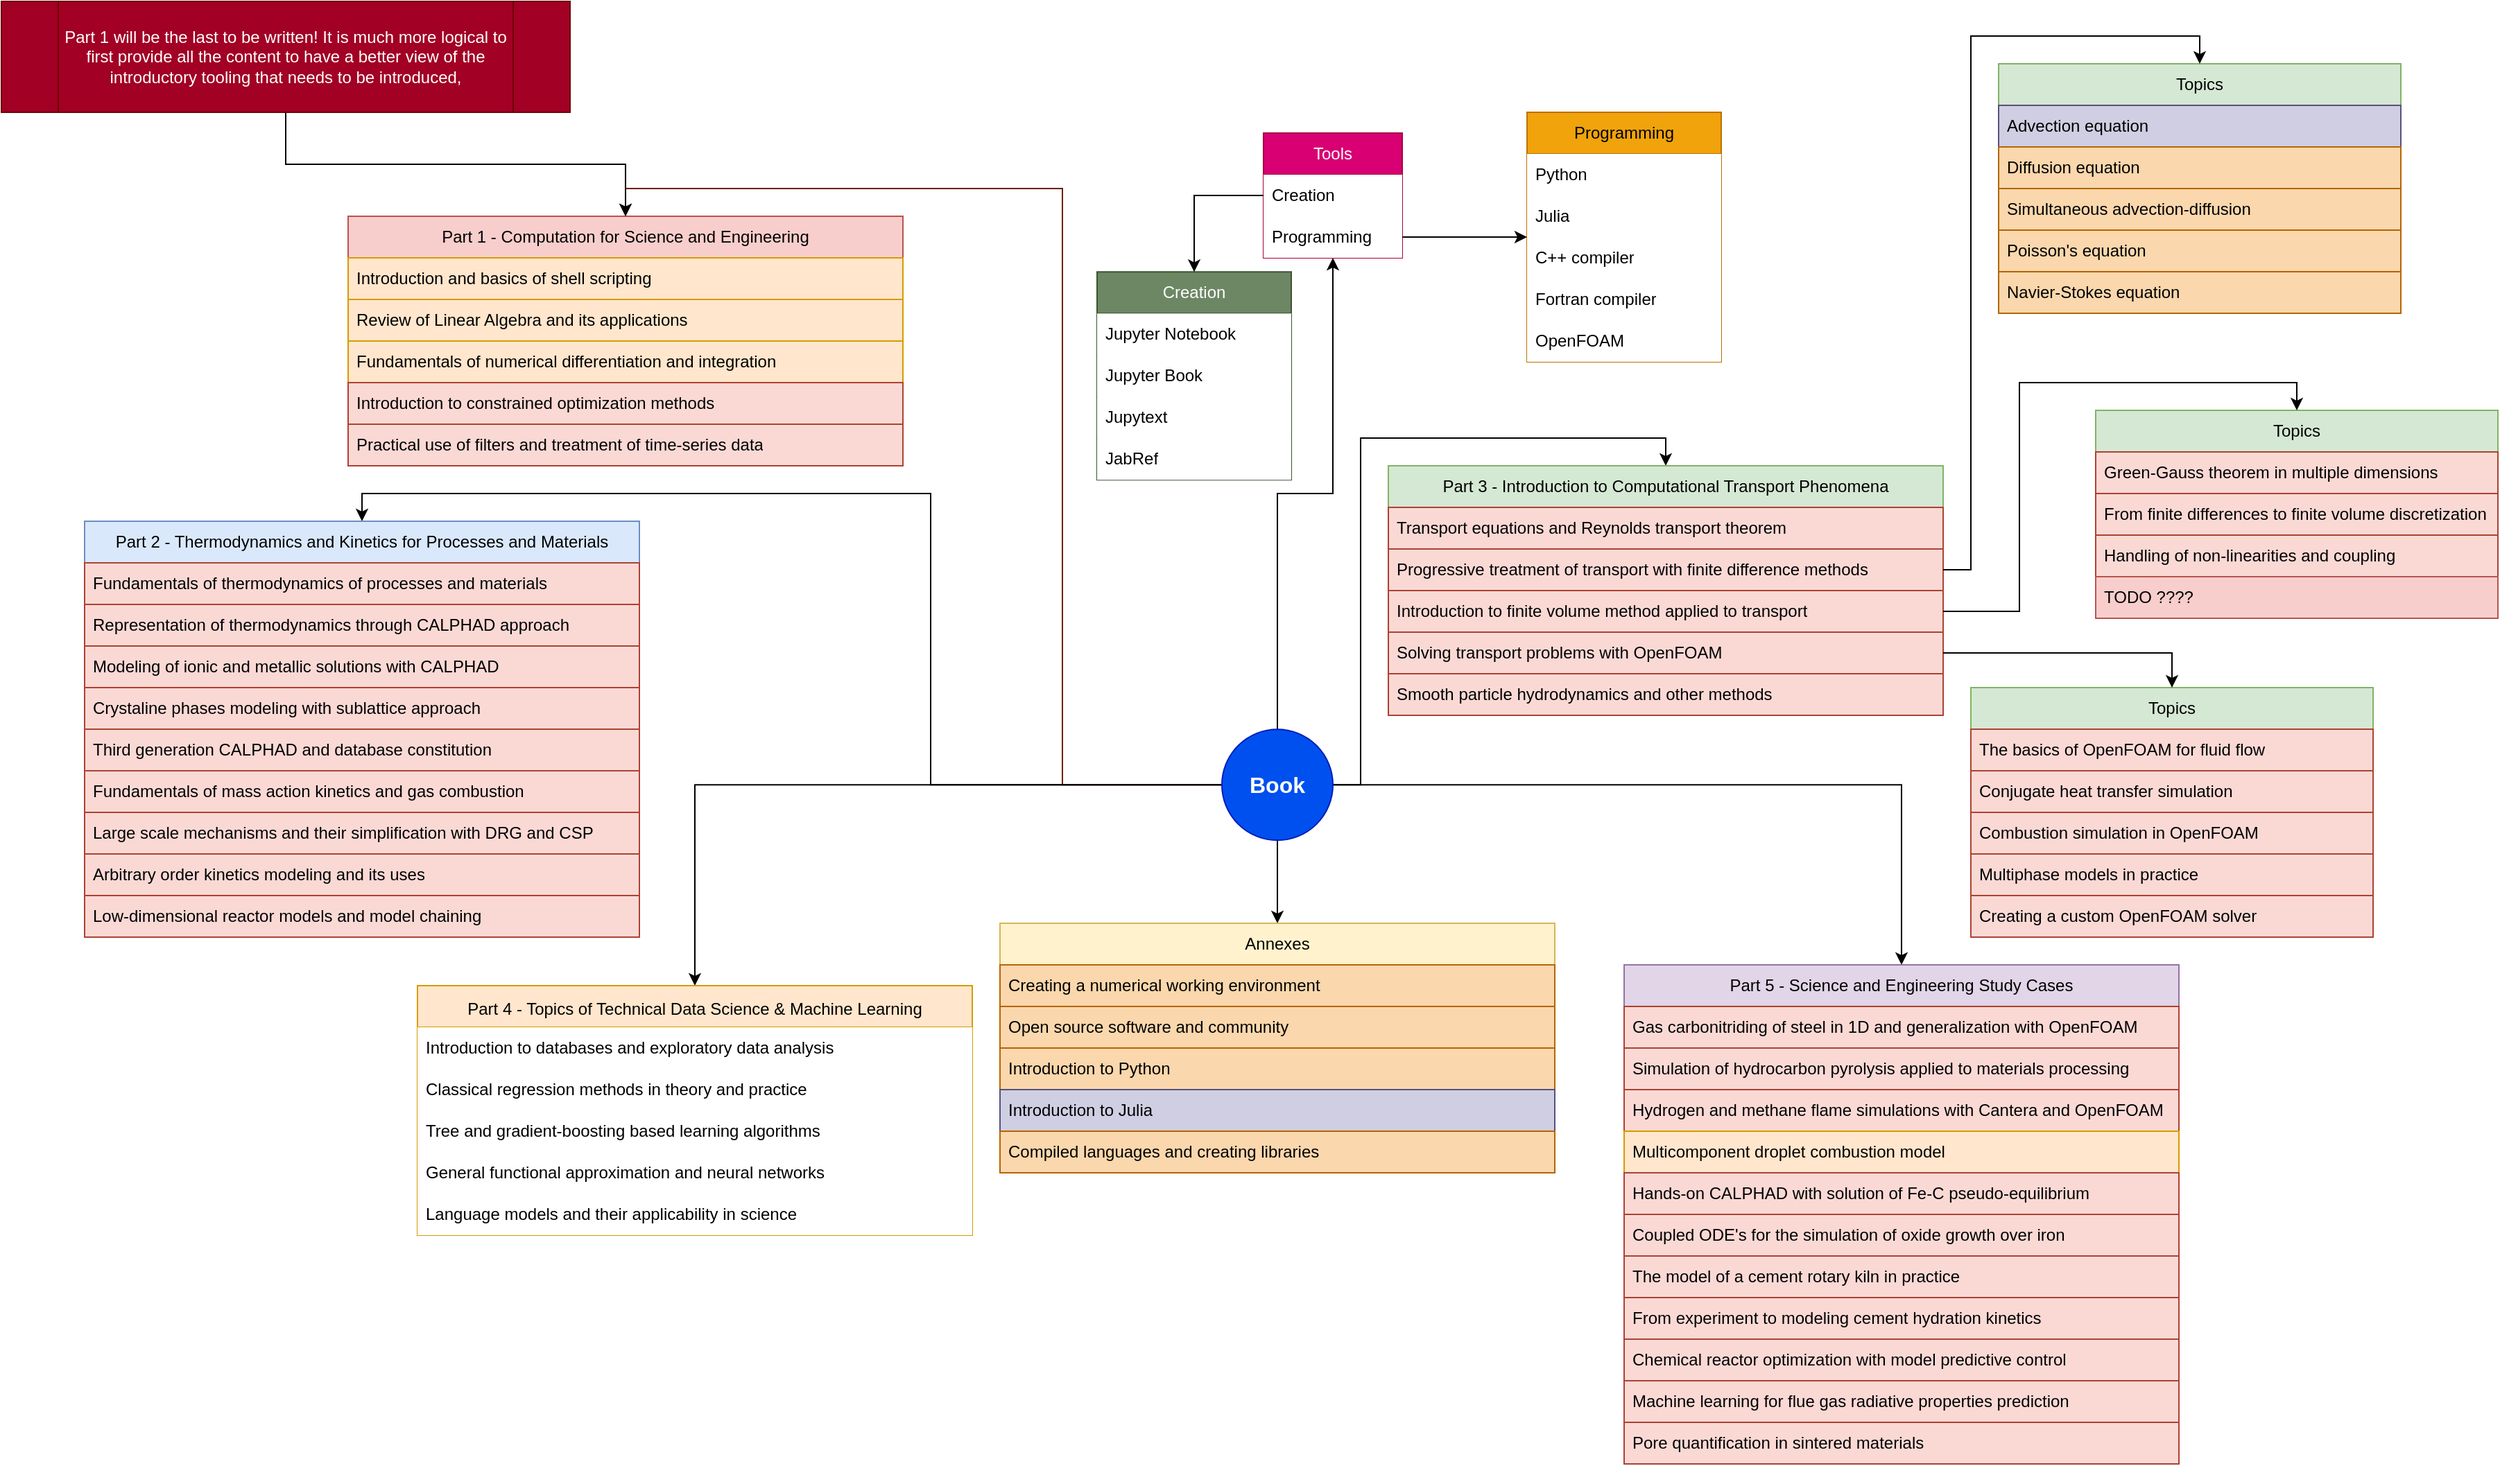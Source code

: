 <mxfile version="21.5.0" type="onedrive">
  <diagram name="Page-1" id="HCjJullHyQwXDXGderbK">
    <mxGraphModel grid="0" page="1" gridSize="10" guides="1" tooltips="1" connect="1" arrows="1" fold="1" pageScale="1" pageWidth="1654" pageHeight="1169" background="#ffffff" math="0" shadow="0">
      <root>
        <mxCell id="0" />
        <mxCell id="1" parent="0" />
        <mxCell id="l3kT8346K-ePLgC5lq8R-29" style="edgeStyle=orthogonalEdgeStyle;rounded=0;orthogonalLoop=1;jettySize=auto;html=1;entryX=0.5;entryY=0;entryDx=0;entryDy=0;" edge="1" parent="1" source="l3kT8346K-ePLgC5lq8R-1" target="l3kT8346K-ePLgC5lq8R-25">
          <mxGeometry relative="1" as="geometry" />
        </mxCell>
        <mxCell id="l3kT8346K-ePLgC5lq8R-40" style="edgeStyle=orthogonalEdgeStyle;rounded=0;orthogonalLoop=1;jettySize=auto;html=1;entryX=0.5;entryY=0;entryDx=0;entryDy=0;fillColor=#a0522d;strokeColor=#6D1F00;" edge="1" parent="1" source="l3kT8346K-ePLgC5lq8R-1" target="l3kT8346K-ePLgC5lq8R-17">
          <mxGeometry relative="1" as="geometry" />
        </mxCell>
        <mxCell id="l3kT8346K-ePLgC5lq8R-41" style="edgeStyle=orthogonalEdgeStyle;rounded=0;orthogonalLoop=1;jettySize=auto;html=1;entryX=0.5;entryY=0;entryDx=0;entryDy=0;" edge="1" parent="1" source="l3kT8346K-ePLgC5lq8R-1" target="l3kT8346K-ePLgC5lq8R-36">
          <mxGeometry relative="1" as="geometry" />
        </mxCell>
        <mxCell id="l3kT8346K-ePLgC5lq8R-79" style="edgeStyle=orthogonalEdgeStyle;rounded=0;orthogonalLoop=1;jettySize=auto;html=1;fontSize=12;" edge="1" parent="1" source="l3kT8346K-ePLgC5lq8R-1" target="l3kT8346K-ePLgC5lq8R-73">
          <mxGeometry relative="1" as="geometry" />
        </mxCell>
        <mxCell id="l3kT8346K-ePLgC5lq8R-92" style="edgeStyle=orthogonalEdgeStyle;rounded=0;orthogonalLoop=1;jettySize=auto;html=1;fontSize=12;" edge="1" parent="1" source="l3kT8346K-ePLgC5lq8R-1" target="l3kT8346K-ePLgC5lq8R-86">
          <mxGeometry relative="1" as="geometry" />
        </mxCell>
        <mxCell id="l3kT8346K-ePLgC5lq8R-97" style="edgeStyle=orthogonalEdgeStyle;rounded=0;orthogonalLoop=1;jettySize=auto;html=1;fontSize=12;" edge="1" parent="1" source="l3kT8346K-ePLgC5lq8R-1" target="l3kT8346K-ePLgC5lq8R-93">
          <mxGeometry relative="1" as="geometry" />
        </mxCell>
        <mxCell id="l3kT8346K-ePLgC5lq8R-111" style="edgeStyle=orthogonalEdgeStyle;rounded=0;orthogonalLoop=1;jettySize=auto;html=1;entryX=0.5;entryY=0;entryDx=0;entryDy=0;fontSize=12;" edge="1" parent="1" source="l3kT8346K-ePLgC5lq8R-1" target="l3kT8346K-ePLgC5lq8R-66">
          <mxGeometry relative="1" as="geometry" />
        </mxCell>
        <mxCell id="l3kT8346K-ePLgC5lq8R-1" value="Book" style="ellipse;whiteSpace=wrap;html=1;aspect=fixed;labelBackgroundColor=none;fillColor=#0050ef;fontColor=#ffffff;strokeColor=#001DBC;fontStyle=1;fontSize=16;rounded=0;" vertex="1" parent="1">
          <mxGeometry x="1060" y="690.14" width="80" height="80" as="geometry" />
        </mxCell>
        <mxCell id="l3kT8346K-ePLgC5lq8R-17" value="Part 1 - Computation for Science and Engineering" style="swimlane;fontStyle=0;childLayout=stackLayout;horizontal=1;startSize=30;horizontalStack=0;resizeParent=1;resizeParentMax=0;resizeLast=0;collapsible=1;marginBottom=0;whiteSpace=wrap;html=1;labelBackgroundColor=none;fillColor=#f8cecc;strokeColor=#b85450;rounded=0;" vertex="1" parent="1">
          <mxGeometry x="430" y="320" width="400" height="180" as="geometry" />
        </mxCell>
        <mxCell id="l3kT8346K-ePLgC5lq8R-18" value="&lt;font color=&quot;#000000&quot;&gt;Introduction and basics of shell scripting&lt;/font&gt;" style="text;strokeColor=#d79b00;fillColor=#ffe6cc;align=left;verticalAlign=middle;spacingLeft=4;spacingRight=4;overflow=hidden;points=[[0,0.5],[1,0.5]];portConstraint=eastwest;rotatable=0;whiteSpace=wrap;html=1;labelBackgroundColor=none;rounded=0;" vertex="1" parent="l3kT8346K-ePLgC5lq8R-17">
          <mxGeometry y="30" width="400" height="30" as="geometry" />
        </mxCell>
        <mxCell id="l3kT8346K-ePLgC5lq8R-24" value="Review of Linear Algebra and its applications" style="text;strokeColor=#d79b00;fillColor=#ffe6cc;align=left;verticalAlign=middle;spacingLeft=4;spacingRight=4;overflow=hidden;points=[[0,0.5],[1,0.5]];portConstraint=eastwest;rotatable=0;whiteSpace=wrap;html=1;labelBackgroundColor=none;rounded=0;" vertex="1" parent="l3kT8346K-ePLgC5lq8R-17">
          <mxGeometry y="60" width="400" height="30" as="geometry" />
        </mxCell>
        <mxCell id="l3kT8346K-ePLgC5lq8R-19" value="Fundamentals of numerical differentiation and integration" style="text;strokeColor=#d79b00;fillColor=#ffe6cc;align=left;verticalAlign=middle;spacingLeft=4;spacingRight=4;overflow=hidden;points=[[0,0.5],[1,0.5]];portConstraint=eastwest;rotatable=0;whiteSpace=wrap;html=1;labelBackgroundColor=none;rounded=0;" vertex="1" parent="l3kT8346K-ePLgC5lq8R-17">
          <mxGeometry y="90" width="400" height="30" as="geometry" />
        </mxCell>
        <mxCell id="l3kT8346K-ePLgC5lq8R-20" value="Introduction to constrained optimization methods" style="text;strokeColor=#ae4132;fillColor=#fad9d5;align=left;verticalAlign=middle;spacingLeft=4;spacingRight=4;overflow=hidden;points=[[0,0.5],[1,0.5]];portConstraint=eastwest;rotatable=0;whiteSpace=wrap;html=1;labelBackgroundColor=none;rounded=0;" vertex="1" parent="l3kT8346K-ePLgC5lq8R-17">
          <mxGeometry y="120" width="400" height="30" as="geometry" />
        </mxCell>
        <mxCell id="l3kT8346K-ePLgC5lq8R-22" value="Practical use of filters and treatment of time-series data" style="text;strokeColor=#ae4132;fillColor=#fad9d5;align=left;verticalAlign=middle;spacingLeft=4;spacingRight=4;overflow=hidden;points=[[0,0.5],[1,0.5]];portConstraint=eastwest;rotatable=0;whiteSpace=wrap;html=1;labelBackgroundColor=none;rounded=0;" vertex="1" parent="l3kT8346K-ePLgC5lq8R-17">
          <mxGeometry y="150" width="400" height="30" as="geometry" />
        </mxCell>
        <mxCell id="l3kT8346K-ePLgC5lq8R-25" value="Part 2 - Thermodynamics and Kinetics for Processes and Materials" style="swimlane;fontStyle=0;childLayout=stackLayout;horizontal=1;startSize=30;horizontalStack=0;resizeParent=1;resizeParentMax=0;resizeLast=0;collapsible=1;marginBottom=0;whiteSpace=wrap;html=1;fillColor=#dae8fc;strokeColor=#6c8ebf;rounded=0;" vertex="1" parent="1">
          <mxGeometry x="240" y="540" width="400" height="300" as="geometry" />
        </mxCell>
        <mxCell id="l3kT8346K-ePLgC5lq8R-26" value="Fundamentals of thermodynamics of processes and materials" style="text;strokeColor=#ae4132;fillColor=#fad9d5;align=left;verticalAlign=middle;spacingLeft=4;spacingRight=4;overflow=hidden;points=[[0,0.5],[1,0.5]];portConstraint=eastwest;rotatable=0;whiteSpace=wrap;html=1;rounded=0;" vertex="1" parent="l3kT8346K-ePLgC5lq8R-25">
          <mxGeometry y="30" width="400" height="30" as="geometry" />
        </mxCell>
        <mxCell id="l3kT8346K-ePLgC5lq8R-27" value="Representation of thermodynamics through CALPHAD approach" style="text;strokeColor=#ae4132;fillColor=#fad9d5;align=left;verticalAlign=middle;spacingLeft=4;spacingRight=4;overflow=hidden;points=[[0,0.5],[1,0.5]];portConstraint=eastwest;rotatable=0;whiteSpace=wrap;html=1;rounded=0;" vertex="1" parent="l3kT8346K-ePLgC5lq8R-25">
          <mxGeometry y="60" width="400" height="30" as="geometry" />
        </mxCell>
        <mxCell id="l3kT8346K-ePLgC5lq8R-28" value="Modeling of ionic and metallic solutions with CALPHAD" style="text;strokeColor=#ae4132;fillColor=#fad9d5;align=left;verticalAlign=middle;spacingLeft=4;spacingRight=4;overflow=hidden;points=[[0,0.5],[1,0.5]];portConstraint=eastwest;rotatable=0;whiteSpace=wrap;html=1;rounded=0;" vertex="1" parent="l3kT8346K-ePLgC5lq8R-25">
          <mxGeometry y="90" width="400" height="30" as="geometry" />
        </mxCell>
        <mxCell id="l3kT8346K-ePLgC5lq8R-30" value="Crystaline phases modeling with sublattice approach" style="text;strokeColor=#ae4132;fillColor=#fad9d5;align=left;verticalAlign=middle;spacingLeft=4;spacingRight=4;overflow=hidden;points=[[0,0.5],[1,0.5]];portConstraint=eastwest;rotatable=0;whiteSpace=wrap;html=1;rounded=0;" vertex="1" parent="l3kT8346K-ePLgC5lq8R-25">
          <mxGeometry y="120" width="400" height="30" as="geometry" />
        </mxCell>
        <mxCell id="l3kT8346K-ePLgC5lq8R-31" value="Third generation CALPHAD and database constitution" style="text;strokeColor=#ae4132;fillColor=#fad9d5;align=left;verticalAlign=middle;spacingLeft=4;spacingRight=4;overflow=hidden;points=[[0,0.5],[1,0.5]];portConstraint=eastwest;rotatable=0;whiteSpace=wrap;html=1;rounded=0;" vertex="1" parent="l3kT8346K-ePLgC5lq8R-25">
          <mxGeometry y="150" width="400" height="30" as="geometry" />
        </mxCell>
        <mxCell id="l3kT8346K-ePLgC5lq8R-33" value="Fundamentals of mass action kinetics and gas combustion" style="text;strokeColor=#ae4132;fillColor=#fad9d5;align=left;verticalAlign=middle;spacingLeft=4;spacingRight=4;overflow=hidden;points=[[0,0.5],[1,0.5]];portConstraint=eastwest;rotatable=0;whiteSpace=wrap;html=1;rounded=0;" vertex="1" parent="l3kT8346K-ePLgC5lq8R-25">
          <mxGeometry y="180" width="400" height="30" as="geometry" />
        </mxCell>
        <mxCell id="l3kT8346K-ePLgC5lq8R-32" value="Large scale mechanisms and their simplification with DRG and CSP" style="text;strokeColor=#ae4132;fillColor=#fad9d5;align=left;verticalAlign=middle;spacingLeft=4;spacingRight=4;overflow=hidden;points=[[0,0.5],[1,0.5]];portConstraint=eastwest;rotatable=0;whiteSpace=wrap;html=1;rounded=0;" vertex="1" parent="l3kT8346K-ePLgC5lq8R-25">
          <mxGeometry y="210" width="400" height="30" as="geometry" />
        </mxCell>
        <mxCell id="l3kT8346K-ePLgC5lq8R-34" value="Arbitrary order kinetics modeling and its uses" style="text;strokeColor=#ae4132;fillColor=#fad9d5;align=left;verticalAlign=middle;spacingLeft=4;spacingRight=4;overflow=hidden;points=[[0,0.5],[1,0.5]];portConstraint=eastwest;rotatable=0;whiteSpace=wrap;html=1;rounded=0;" vertex="1" parent="l3kT8346K-ePLgC5lq8R-25">
          <mxGeometry y="240" width="400" height="30" as="geometry" />
        </mxCell>
        <mxCell id="l3kT8346K-ePLgC5lq8R-35" value="Low-dimensional reactor models and model chaining" style="text;strokeColor=#ae4132;fillColor=#fad9d5;align=left;verticalAlign=middle;spacingLeft=4;spacingRight=4;overflow=hidden;points=[[0,0.5],[1,0.5]];portConstraint=eastwest;rotatable=0;whiteSpace=wrap;html=1;rounded=0;" vertex="1" parent="l3kT8346K-ePLgC5lq8R-25">
          <mxGeometry y="270" width="400" height="30" as="geometry" />
        </mxCell>
        <mxCell id="l3kT8346K-ePLgC5lq8R-36" value="Part 3 - Introduction to Computational Transport Phenomena" style="swimlane;fontStyle=0;childLayout=stackLayout;horizontal=1;startSize=30;horizontalStack=0;resizeParent=1;resizeParentMax=0;resizeLast=0;collapsible=1;marginBottom=0;whiteSpace=wrap;html=1;fillColor=#d5e8d4;strokeColor=#82b366;rounded=0;" vertex="1" parent="1">
          <mxGeometry x="1180" y="500" width="400" height="180" as="geometry" />
        </mxCell>
        <mxCell id="l3kT8346K-ePLgC5lq8R-37" value="Transport equations and Reynolds transport theorem" style="text;strokeColor=#ae4132;fillColor=#fad9d5;align=left;verticalAlign=middle;spacingLeft=4;spacingRight=4;overflow=hidden;points=[[0,0.5],[1,0.5]];portConstraint=eastwest;rotatable=0;whiteSpace=wrap;html=1;rounded=0;" vertex="1" parent="l3kT8346K-ePLgC5lq8R-36">
          <mxGeometry y="30" width="400" height="30" as="geometry" />
        </mxCell>
        <mxCell id="l3kT8346K-ePLgC5lq8R-38" value="Progressive treatment of transport with finite difference methods" style="text;strokeColor=#ae4132;fillColor=#fad9d5;align=left;verticalAlign=middle;spacingLeft=4;spacingRight=4;overflow=hidden;points=[[0,0.5],[1,0.5]];portConstraint=eastwest;rotatable=0;whiteSpace=wrap;html=1;rounded=0;" vertex="1" parent="l3kT8346K-ePLgC5lq8R-36">
          <mxGeometry y="60" width="400" height="30" as="geometry" />
        </mxCell>
        <mxCell id="l3kT8346K-ePLgC5lq8R-39" value="Introduction to finite volume method applied to transport" style="text;strokeColor=#ae4132;fillColor=#fad9d5;align=left;verticalAlign=middle;spacingLeft=4;spacingRight=4;overflow=hidden;points=[[0,0.5],[1,0.5]];portConstraint=eastwest;rotatable=0;whiteSpace=wrap;html=1;rounded=0;" vertex="1" parent="l3kT8346K-ePLgC5lq8R-36">
          <mxGeometry y="90" width="400" height="30" as="geometry" />
        </mxCell>
        <mxCell id="l3kT8346K-ePLgC5lq8R-56" value="Solving transport problems with OpenFOAM" style="text;strokeColor=#ae4132;fillColor=#fad9d5;align=left;verticalAlign=middle;spacingLeft=4;spacingRight=4;overflow=hidden;points=[[0,0.5],[1,0.5]];portConstraint=eastwest;rotatable=0;whiteSpace=wrap;html=1;rounded=0;" vertex="1" parent="l3kT8346K-ePLgC5lq8R-36">
          <mxGeometry y="120" width="400" height="30" as="geometry" />
        </mxCell>
        <mxCell id="l3kT8346K-ePLgC5lq8R-65" value="Smooth particle hydrodynamics and other methods" style="text;strokeColor=#ae4132;fillColor=#fad9d5;align=left;verticalAlign=middle;spacingLeft=4;spacingRight=4;overflow=hidden;points=[[0,0.5],[1,0.5]];portConstraint=eastwest;rotatable=0;whiteSpace=wrap;html=1;rounded=0;" vertex="1" parent="l3kT8346K-ePLgC5lq8R-36">
          <mxGeometry y="150" width="400" height="30" as="geometry" />
        </mxCell>
        <mxCell id="l3kT8346K-ePLgC5lq8R-42" value="Topics" style="swimlane;fontStyle=0;childLayout=stackLayout;horizontal=1;startSize=30;horizontalStack=0;resizeParent=1;resizeParentMax=0;resizeLast=0;collapsible=1;marginBottom=0;whiteSpace=wrap;html=1;fillColor=#d5e8d4;strokeColor=#82b366;rounded=0;" vertex="1" parent="1">
          <mxGeometry x="1620" y="210" width="290" height="180" as="geometry" />
        </mxCell>
        <mxCell id="l3kT8346K-ePLgC5lq8R-43" value="Advection equation" style="text;strokeColor=#56517e;fillColor=#d0cee2;align=left;verticalAlign=middle;spacingLeft=4;spacingRight=4;overflow=hidden;points=[[0,0.5],[1,0.5]];portConstraint=eastwest;rotatable=0;whiteSpace=wrap;html=1;rounded=0;" vertex="1" parent="l3kT8346K-ePLgC5lq8R-42">
          <mxGeometry y="30" width="290" height="30" as="geometry" />
        </mxCell>
        <mxCell id="l3kT8346K-ePLgC5lq8R-45" value="Diffusion equation" style="text;strokeColor=#b46504;fillColor=#fad7ac;align=left;verticalAlign=middle;spacingLeft=4;spacingRight=4;overflow=hidden;points=[[0,0.5],[1,0.5]];portConstraint=eastwest;rotatable=0;whiteSpace=wrap;html=1;rounded=0;" vertex="1" parent="l3kT8346K-ePLgC5lq8R-42">
          <mxGeometry y="60" width="290" height="30" as="geometry" />
        </mxCell>
        <mxCell id="l3kT8346K-ePLgC5lq8R-47" value="Simultaneous advection-diffusion" style="text;strokeColor=#b46504;fillColor=#fad7ac;align=left;verticalAlign=middle;spacingLeft=4;spacingRight=4;overflow=hidden;points=[[0,0.5],[1,0.5]];portConstraint=eastwest;rotatable=0;whiteSpace=wrap;html=1;rounded=0;" vertex="1" parent="l3kT8346K-ePLgC5lq8R-42">
          <mxGeometry y="90" width="290" height="30" as="geometry" />
        </mxCell>
        <mxCell id="l3kT8346K-ePLgC5lq8R-48" value="Poisson&#39;s equation" style="text;strokeColor=#b46504;fillColor=#fad7ac;align=left;verticalAlign=middle;spacingLeft=4;spacingRight=4;overflow=hidden;points=[[0,0.5],[1,0.5]];portConstraint=eastwest;rotatable=0;whiteSpace=wrap;html=1;rounded=0;" vertex="1" parent="l3kT8346K-ePLgC5lq8R-42">
          <mxGeometry y="120" width="290" height="30" as="geometry" />
        </mxCell>
        <mxCell id="l3kT8346K-ePLgC5lq8R-49" value="Navier-Stokes equation" style="text;strokeColor=#b46504;fillColor=#fad7ac;align=left;verticalAlign=middle;spacingLeft=4;spacingRight=4;overflow=hidden;points=[[0,0.5],[1,0.5]];portConstraint=eastwest;rotatable=0;whiteSpace=wrap;html=1;rounded=0;" vertex="1" parent="l3kT8346K-ePLgC5lq8R-42">
          <mxGeometry y="150" width="290" height="30" as="geometry" />
        </mxCell>
        <mxCell id="l3kT8346K-ePLgC5lq8R-46" style="edgeStyle=orthogonalEdgeStyle;rounded=0;orthogonalLoop=1;jettySize=auto;html=1;entryX=0.5;entryY=0;entryDx=0;entryDy=0;" edge="1" parent="1" source="l3kT8346K-ePLgC5lq8R-38" target="l3kT8346K-ePLgC5lq8R-42">
          <mxGeometry relative="1" as="geometry" />
        </mxCell>
        <mxCell id="l3kT8346K-ePLgC5lq8R-51" value="Topics" style="swimlane;fontStyle=0;childLayout=stackLayout;horizontal=1;startSize=30;horizontalStack=0;resizeParent=1;resizeParentMax=0;resizeLast=0;collapsible=1;marginBottom=0;whiteSpace=wrap;html=1;fillColor=#d5e8d4;strokeColor=#82b366;rounded=0;" vertex="1" parent="1">
          <mxGeometry x="1690" y="460" width="290" height="150" as="geometry" />
        </mxCell>
        <mxCell id="l3kT8346K-ePLgC5lq8R-52" value="Green-Gauss theorem in multiple dimensions" style="text;strokeColor=#ae4132;fillColor=#fad9d5;align=left;verticalAlign=middle;spacingLeft=4;spacingRight=4;overflow=hidden;points=[[0,0.5],[1,0.5]];portConstraint=eastwest;rotatable=0;whiteSpace=wrap;html=1;rounded=0;" vertex="1" parent="l3kT8346K-ePLgC5lq8R-51">
          <mxGeometry y="30" width="290" height="30" as="geometry" />
        </mxCell>
        <mxCell id="l3kT8346K-ePLgC5lq8R-53" value="From finite differences to finite volume discretization" style="text;strokeColor=#ae4132;fillColor=#fad9d5;align=left;verticalAlign=middle;spacingLeft=4;spacingRight=4;overflow=hidden;points=[[0,0.5],[1,0.5]];portConstraint=eastwest;rotatable=0;whiteSpace=wrap;html=1;rounded=0;" vertex="1" parent="l3kT8346K-ePLgC5lq8R-51">
          <mxGeometry y="60" width="290" height="30" as="geometry" />
        </mxCell>
        <mxCell id="l3kT8346K-ePLgC5lq8R-54" value="Handling of non-linearities and coupling" style="text;strokeColor=#ae4132;fillColor=#fad9d5;align=left;verticalAlign=middle;spacingLeft=4;spacingRight=4;overflow=hidden;points=[[0,0.5],[1,0.5]];portConstraint=eastwest;rotatable=0;whiteSpace=wrap;html=1;rounded=0;" vertex="1" parent="l3kT8346K-ePLgC5lq8R-51">
          <mxGeometry y="90" width="290" height="30" as="geometry" />
        </mxCell>
        <mxCell id="l3kT8346K-ePLgC5lq8R-57" value="TODO ????" style="text;strokeColor=#b85450;fillColor=#f8cecc;align=left;verticalAlign=middle;spacingLeft=4;spacingRight=4;overflow=hidden;points=[[0,0.5],[1,0.5]];portConstraint=eastwest;rotatable=0;whiteSpace=wrap;html=1;rounded=0;" vertex="1" parent="l3kT8346K-ePLgC5lq8R-51">
          <mxGeometry y="120" width="290" height="30" as="geometry" />
        </mxCell>
        <mxCell id="l3kT8346K-ePLgC5lq8R-55" style="edgeStyle=orthogonalEdgeStyle;rounded=0;orthogonalLoop=1;jettySize=auto;html=1;entryX=0.5;entryY=0;entryDx=0;entryDy=0;" edge="1" parent="1" source="l3kT8346K-ePLgC5lq8R-39" target="l3kT8346K-ePLgC5lq8R-51">
          <mxGeometry relative="1" as="geometry" />
        </mxCell>
        <mxCell id="l3kT8346K-ePLgC5lq8R-58" value="Topics" style="swimlane;fontStyle=0;childLayout=stackLayout;horizontal=1;startSize=30;horizontalStack=0;resizeParent=1;resizeParentMax=0;resizeLast=0;collapsible=1;marginBottom=0;whiteSpace=wrap;html=1;fillColor=#d5e8d4;strokeColor=#82b366;rounded=0;" vertex="1" parent="1">
          <mxGeometry x="1600" y="660" width="290" height="180" as="geometry" />
        </mxCell>
        <mxCell id="l3kT8346K-ePLgC5lq8R-59" value="The basics of OpenFOAM for fluid flow" style="text;strokeColor=#ae4132;fillColor=#fad9d5;align=left;verticalAlign=middle;spacingLeft=4;spacingRight=4;overflow=hidden;points=[[0,0.5],[1,0.5]];portConstraint=eastwest;rotatable=0;whiteSpace=wrap;html=1;rounded=0;" vertex="1" parent="l3kT8346K-ePLgC5lq8R-58">
          <mxGeometry y="30" width="290" height="30" as="geometry" />
        </mxCell>
        <mxCell id="l3kT8346K-ePLgC5lq8R-60" value="Conjugate heat transfer simulation" style="text;strokeColor=#ae4132;fillColor=#fad9d5;align=left;verticalAlign=middle;spacingLeft=4;spacingRight=4;overflow=hidden;points=[[0,0.5],[1,0.5]];portConstraint=eastwest;rotatable=0;whiteSpace=wrap;html=1;rounded=0;" vertex="1" parent="l3kT8346K-ePLgC5lq8R-58">
          <mxGeometry y="60" width="290" height="30" as="geometry" />
        </mxCell>
        <mxCell id="l3kT8346K-ePLgC5lq8R-61" value="Combustion simulation in OpenFOAM" style="text;strokeColor=#ae4132;fillColor=#fad9d5;align=left;verticalAlign=middle;spacingLeft=4;spacingRight=4;overflow=hidden;points=[[0,0.5],[1,0.5]];portConstraint=eastwest;rotatable=0;whiteSpace=wrap;html=1;rounded=0;" vertex="1" parent="l3kT8346K-ePLgC5lq8R-58">
          <mxGeometry y="90" width="290" height="30" as="geometry" />
        </mxCell>
        <mxCell id="l3kT8346K-ePLgC5lq8R-62" value="Multiphase models in practice" style="text;strokeColor=#ae4132;fillColor=#fad9d5;align=left;verticalAlign=middle;spacingLeft=4;spacingRight=4;overflow=hidden;points=[[0,0.5],[1,0.5]];portConstraint=eastwest;rotatable=0;whiteSpace=wrap;html=1;rounded=0;" vertex="1" parent="l3kT8346K-ePLgC5lq8R-58">
          <mxGeometry y="120" width="290" height="30" as="geometry" />
        </mxCell>
        <mxCell id="l3kT8346K-ePLgC5lq8R-63" value="Creating a custom OpenFOAM solver" style="text;strokeColor=#ae4132;fillColor=#fad9d5;align=left;verticalAlign=middle;spacingLeft=4;spacingRight=4;overflow=hidden;points=[[0,0.5],[1,0.5]];portConstraint=eastwest;rotatable=0;whiteSpace=wrap;html=1;rounded=0;" vertex="1" parent="l3kT8346K-ePLgC5lq8R-58">
          <mxGeometry y="150" width="290" height="30" as="geometry" />
        </mxCell>
        <mxCell id="l3kT8346K-ePLgC5lq8R-64" style="edgeStyle=orthogonalEdgeStyle;rounded=0;orthogonalLoop=1;jettySize=auto;html=1;exitX=1;exitY=0.5;exitDx=0;exitDy=0;entryX=0.5;entryY=0;entryDx=0;entryDy=0;" edge="1" parent="1" source="l3kT8346K-ePLgC5lq8R-56" target="l3kT8346K-ePLgC5lq8R-58">
          <mxGeometry relative="1" as="geometry" />
        </mxCell>
        <mxCell id="l3kT8346K-ePLgC5lq8R-66" value="&lt;font style=&quot;font-size: 12px;&quot;&gt;Part 4 - Topics of Technical Data Science &amp;amp; Machine Learning&lt;/font&gt;" style="swimlane;fontStyle=0;childLayout=stackLayout;horizontal=1;startSize=30;horizontalStack=0;resizeParent=1;resizeParentMax=0;resizeLast=0;collapsible=1;marginBottom=0;whiteSpace=wrap;html=1;fontSize=16;fillColor=#ffe6cc;strokeColor=#d79b00;rounded=0;" vertex="1" parent="1">
          <mxGeometry x="480" y="875" width="400" height="180" as="geometry" />
        </mxCell>
        <mxCell id="l3kT8346K-ePLgC5lq8R-67" value="Introduction to databases and exploratory data analysis" style="text;strokeColor=none;fillColor=default;align=left;verticalAlign=middle;spacingLeft=4;spacingRight=4;overflow=hidden;points=[[0,0.5],[1,0.5]];portConstraint=eastwest;rotatable=0;whiteSpace=wrap;html=1;fontSize=12;rounded=0;" vertex="1" parent="l3kT8346K-ePLgC5lq8R-66">
          <mxGeometry y="30" width="400" height="30" as="geometry" />
        </mxCell>
        <mxCell id="l3kT8346K-ePLgC5lq8R-68" value="Classical regression methods in theory and practice" style="text;strokeColor=none;fillColor=default;align=left;verticalAlign=middle;spacingLeft=4;spacingRight=4;overflow=hidden;points=[[0,0.5],[1,0.5]];portConstraint=eastwest;rotatable=0;whiteSpace=wrap;html=1;fontSize=12;rounded=0;" vertex="1" parent="l3kT8346K-ePLgC5lq8R-66">
          <mxGeometry y="60" width="400" height="30" as="geometry" />
        </mxCell>
        <mxCell id="l3kT8346K-ePLgC5lq8R-69" value="Tree and gradient-boosting based learning algorithms" style="text;strokeColor=none;fillColor=default;align=left;verticalAlign=middle;spacingLeft=4;spacingRight=4;overflow=hidden;points=[[0,0.5],[1,0.5]];portConstraint=eastwest;rotatable=0;whiteSpace=wrap;html=1;fontSize=12;rounded=0;" vertex="1" parent="l3kT8346K-ePLgC5lq8R-66">
          <mxGeometry y="90" width="400" height="30" as="geometry" />
        </mxCell>
        <mxCell id="l3kT8346K-ePLgC5lq8R-71" value="General functional approximation and neural networks" style="text;strokeColor=none;fillColor=default;align=left;verticalAlign=middle;spacingLeft=4;spacingRight=4;overflow=hidden;points=[[0,0.5],[1,0.5]];portConstraint=eastwest;rotatable=0;whiteSpace=wrap;html=1;fontSize=12;rounded=0;" vertex="1" parent="l3kT8346K-ePLgC5lq8R-66">
          <mxGeometry y="120" width="400" height="30" as="geometry" />
        </mxCell>
        <mxCell id="l3kT8346K-ePLgC5lq8R-72" value="Language models and their applicability in science" style="text;strokeColor=none;fillColor=default;align=left;verticalAlign=middle;spacingLeft=4;spacingRight=4;overflow=hidden;points=[[0,0.5],[1,0.5]];portConstraint=eastwest;rotatable=0;whiteSpace=wrap;html=1;fontSize=12;rounded=0;" vertex="1" parent="l3kT8346K-ePLgC5lq8R-66">
          <mxGeometry y="150" width="400" height="30" as="geometry" />
        </mxCell>
        <mxCell id="l3kT8346K-ePLgC5lq8R-73" value="Part 5 - Science and Engineering Study Cases" style="swimlane;fontStyle=0;childLayout=stackLayout;horizontal=1;startSize=30;horizontalStack=0;resizeParent=1;resizeParentMax=0;resizeLast=0;collapsible=1;marginBottom=0;whiteSpace=wrap;html=1;fontSize=12;fillColor=#e1d5e7;strokeColor=#9673a6;rounded=0;" vertex="1" parent="1">
          <mxGeometry x="1350" y="860" width="400" height="360" as="geometry" />
        </mxCell>
        <mxCell id="l3kT8346K-ePLgC5lq8R-74" value="Gas carbonitriding of steel in 1D and generalization with OpenFOAM" style="text;strokeColor=#ae4132;fillColor=#fad9d5;align=left;verticalAlign=middle;spacingLeft=4;spacingRight=4;overflow=hidden;points=[[0,0.5],[1,0.5]];portConstraint=eastwest;rotatable=0;whiteSpace=wrap;html=1;fontSize=12;rounded=0;" vertex="1" parent="l3kT8346K-ePLgC5lq8R-73">
          <mxGeometry y="30" width="400" height="30" as="geometry" />
        </mxCell>
        <mxCell id="l3kT8346K-ePLgC5lq8R-75" value="Simulation of hydrocarbon pyrolysis applied to materials processing" style="text;strokeColor=#ae4132;fillColor=#fad9d5;align=left;verticalAlign=middle;spacingLeft=4;spacingRight=4;overflow=hidden;points=[[0,0.5],[1,0.5]];portConstraint=eastwest;rotatable=0;whiteSpace=wrap;html=1;fontSize=12;rounded=0;" vertex="1" parent="l3kT8346K-ePLgC5lq8R-73">
          <mxGeometry y="60" width="400" height="30" as="geometry" />
        </mxCell>
        <mxCell id="l3kT8346K-ePLgC5lq8R-76" value="Hydrogen and methane flame simulations with Cantera and OpenFOAM" style="text;strokeColor=#ae4132;fillColor=#fad9d5;align=left;verticalAlign=middle;spacingLeft=4;spacingRight=4;overflow=hidden;points=[[0,0.5],[1,0.5]];portConstraint=eastwest;rotatable=0;whiteSpace=wrap;html=1;fontSize=12;rounded=0;" vertex="1" parent="l3kT8346K-ePLgC5lq8R-73">
          <mxGeometry y="90" width="400" height="30" as="geometry" />
        </mxCell>
        <mxCell id="l3kT8346K-ePLgC5lq8R-119" value="Multicomponent droplet combustion model" style="text;strokeColor=#d79b00;fillColor=#ffe6cc;align=left;verticalAlign=middle;spacingLeft=4;spacingRight=4;overflow=hidden;points=[[0,0.5],[1,0.5]];portConstraint=eastwest;rotatable=0;whiteSpace=wrap;html=1;fontSize=12;rounded=0;" vertex="1" parent="l3kT8346K-ePLgC5lq8R-73">
          <mxGeometry y="120" width="400" height="30" as="geometry" />
        </mxCell>
        <mxCell id="l3kT8346K-ePLgC5lq8R-78" value="Hands-on CALPHAD with solution of Fe-C pseudo-equilibrium" style="text;strokeColor=#ae4132;fillColor=#fad9d5;align=left;verticalAlign=middle;spacingLeft=4;spacingRight=4;overflow=hidden;points=[[0,0.5],[1,0.5]];portConstraint=eastwest;rotatable=0;whiteSpace=wrap;html=1;fontSize=12;rounded=0;" vertex="1" parent="l3kT8346K-ePLgC5lq8R-73">
          <mxGeometry y="150" width="400" height="30" as="geometry" />
        </mxCell>
        <mxCell id="l3kT8346K-ePLgC5lq8R-77" value="Coupled ODE&#39;s for the simulation of oxide growth over iron" style="text;strokeColor=#ae4132;fillColor=#fad9d5;align=left;verticalAlign=middle;spacingLeft=4;spacingRight=4;overflow=hidden;points=[[0,0.5],[1,0.5]];portConstraint=eastwest;rotatable=0;whiteSpace=wrap;html=1;fontSize=12;rounded=0;" vertex="1" parent="l3kT8346K-ePLgC5lq8R-73">
          <mxGeometry y="180" width="400" height="30" as="geometry" />
        </mxCell>
        <mxCell id="l3kT8346K-ePLgC5lq8R-84" value="The model of a cement rotary kiln in practice" style="text;strokeColor=#ae4132;fillColor=#fad9d5;align=left;verticalAlign=middle;spacingLeft=4;spacingRight=4;overflow=hidden;points=[[0,0.5],[1,0.5]];portConstraint=eastwest;rotatable=0;whiteSpace=wrap;html=1;fontSize=12;rounded=0;" vertex="1" parent="l3kT8346K-ePLgC5lq8R-73">
          <mxGeometry y="210" width="400" height="30" as="geometry" />
        </mxCell>
        <mxCell id="l3kT8346K-ePLgC5lq8R-82" value="From experiment to modeling cement hydration kinetics" style="text;strokeColor=#ae4132;fillColor=#fad9d5;align=left;verticalAlign=middle;spacingLeft=4;spacingRight=4;overflow=hidden;points=[[0,0.5],[1,0.5]];portConstraint=eastwest;rotatable=0;whiteSpace=wrap;html=1;fontSize=12;rounded=0;" vertex="1" parent="l3kT8346K-ePLgC5lq8R-73">
          <mxGeometry y="240" width="400" height="30" as="geometry" />
        </mxCell>
        <mxCell id="l3kT8346K-ePLgC5lq8R-81" value="Chemical reactor optimization with model predictive control" style="text;strokeColor=#ae4132;fillColor=#fad9d5;align=left;verticalAlign=middle;spacingLeft=4;spacingRight=4;overflow=hidden;points=[[0,0.5],[1,0.5]];portConstraint=eastwest;rotatable=0;whiteSpace=wrap;html=1;fontSize=12;rounded=0;" vertex="1" parent="l3kT8346K-ePLgC5lq8R-73">
          <mxGeometry y="270" width="400" height="30" as="geometry" />
        </mxCell>
        <mxCell id="l3kT8346K-ePLgC5lq8R-83" value="Machine learning for flue gas radiative properties prediction" style="text;strokeColor=#ae4132;fillColor=#fad9d5;align=left;verticalAlign=middle;spacingLeft=4;spacingRight=4;overflow=hidden;points=[[0,0.5],[1,0.5]];portConstraint=eastwest;rotatable=0;whiteSpace=wrap;html=1;fontSize=12;rounded=0;" vertex="1" parent="l3kT8346K-ePLgC5lq8R-73">
          <mxGeometry y="300" width="400" height="30" as="geometry" />
        </mxCell>
        <mxCell id="l3kT8346K-ePLgC5lq8R-85" value="Pore quantification in sintered materials" style="text;strokeColor=#ae4132;fillColor=#fad9d5;align=left;verticalAlign=middle;spacingLeft=4;spacingRight=4;overflow=hidden;points=[[0,0.5],[1,0.5]];portConstraint=eastwest;rotatable=0;whiteSpace=wrap;html=1;fontSize=12;rounded=0;" vertex="1" parent="l3kT8346K-ePLgC5lq8R-73">
          <mxGeometry y="330" width="400" height="30" as="geometry" />
        </mxCell>
        <mxCell id="l3kT8346K-ePLgC5lq8R-86" value="Annexes" style="swimlane;fontStyle=0;childLayout=stackLayout;horizontal=1;startSize=30;horizontalStack=0;resizeParent=1;resizeParentMax=0;resizeLast=0;collapsible=1;marginBottom=0;whiteSpace=wrap;html=1;fontSize=12;fillColor=#fff2cc;strokeColor=#d6b656;rounded=0;" vertex="1" parent="1">
          <mxGeometry x="900" y="830" width="400" height="180" as="geometry" />
        </mxCell>
        <mxCell id="l3kT8346K-ePLgC5lq8R-87" value="Creating a numerical working environment" style="text;strokeColor=#b46504;fillColor=#fad7ac;align=left;verticalAlign=middle;spacingLeft=4;spacingRight=4;overflow=hidden;points=[[0,0.5],[1,0.5]];portConstraint=eastwest;rotatable=0;whiteSpace=wrap;html=1;fontSize=12;rounded=0;" vertex="1" parent="l3kT8346K-ePLgC5lq8R-86">
          <mxGeometry y="30" width="400" height="30" as="geometry" />
        </mxCell>
        <mxCell id="l3kT8346K-ePLgC5lq8R-112" value="Open source software and community" style="text;strokeColor=#b46504;fillColor=#fad7ac;align=left;verticalAlign=middle;spacingLeft=4;spacingRight=4;overflow=hidden;points=[[0,0.5],[1,0.5]];portConstraint=eastwest;rotatable=0;whiteSpace=wrap;html=1;fontSize=12;rounded=0;" vertex="1" parent="l3kT8346K-ePLgC5lq8R-86">
          <mxGeometry y="60" width="400" height="30" as="geometry" />
        </mxCell>
        <mxCell id="l3kT8346K-ePLgC5lq8R-88" value="Introduction to Python" style="text;strokeColor=#b46504;fillColor=#fad7ac;align=left;verticalAlign=middle;spacingLeft=4;spacingRight=4;overflow=hidden;points=[[0,0.5],[1,0.5]];portConstraint=eastwest;rotatable=0;whiteSpace=wrap;html=1;fontSize=12;rounded=0;" vertex="1" parent="l3kT8346K-ePLgC5lq8R-86">
          <mxGeometry y="90" width="400" height="30" as="geometry" />
        </mxCell>
        <mxCell id="l3kT8346K-ePLgC5lq8R-89" value="Introduction to Julia" style="text;strokeColor=#56517e;fillColor=#d0cee2;align=left;verticalAlign=middle;spacingLeft=4;spacingRight=4;overflow=hidden;points=[[0,0.5],[1,0.5]];portConstraint=eastwest;rotatable=0;whiteSpace=wrap;html=1;fontSize=12;rounded=0;" vertex="1" parent="l3kT8346K-ePLgC5lq8R-86">
          <mxGeometry y="120" width="400" height="30" as="geometry" />
        </mxCell>
        <mxCell id="l3kT8346K-ePLgC5lq8R-90" value="Compiled languages and creating libraries" style="text;strokeColor=#b46504;fillColor=#fad7ac;align=left;verticalAlign=middle;spacingLeft=4;spacingRight=4;overflow=hidden;points=[[0,0.5],[1,0.5]];portConstraint=eastwest;rotatable=0;whiteSpace=wrap;html=1;fontSize=12;rounded=0;" vertex="1" parent="l3kT8346K-ePLgC5lq8R-86">
          <mxGeometry y="150" width="400" height="30" as="geometry" />
        </mxCell>
        <mxCell id="l3kT8346K-ePLgC5lq8R-93" value="Tools" style="swimlane;fontStyle=0;childLayout=stackLayout;horizontal=1;startSize=30;horizontalStack=0;resizeParent=1;resizeParentMax=0;resizeLast=0;collapsible=1;marginBottom=0;whiteSpace=wrap;html=1;fontSize=12;fillColor=#d80073;fontColor=#ffffff;strokeColor=#A50040;rounded=0;" vertex="1" parent="1">
          <mxGeometry x="1090" y="260" width="100" height="90" as="geometry" />
        </mxCell>
        <mxCell id="l3kT8346K-ePLgC5lq8R-94" value="Creation" style="text;strokeColor=none;fillColor=default;align=left;verticalAlign=middle;spacingLeft=4;spacingRight=4;overflow=hidden;points=[[0,0.5],[1,0.5]];portConstraint=eastwest;rotatable=0;whiteSpace=wrap;html=1;fontSize=12;rounded=0;" vertex="1" parent="l3kT8346K-ePLgC5lq8R-93">
          <mxGeometry y="30" width="100" height="30" as="geometry" />
        </mxCell>
        <mxCell id="l3kT8346K-ePLgC5lq8R-95" value="Programming" style="text;strokeColor=none;fillColor=default;align=left;verticalAlign=middle;spacingLeft=4;spacingRight=4;overflow=hidden;points=[[0,0.5],[1,0.5]];portConstraint=eastwest;rotatable=0;whiteSpace=wrap;html=1;fontSize=12;rounded=0;" vertex="1" parent="l3kT8346K-ePLgC5lq8R-93">
          <mxGeometry y="60" width="100" height="30" as="geometry" />
        </mxCell>
        <mxCell id="l3kT8346K-ePLgC5lq8R-98" value="Creation" style="swimlane;fontStyle=0;childLayout=stackLayout;horizontal=1;startSize=30;horizontalStack=0;resizeParent=1;resizeParentMax=0;resizeLast=0;collapsible=1;marginBottom=0;whiteSpace=wrap;html=1;fontSize=12;fillColor=#6d8764;fontColor=#ffffff;strokeColor=#3A5431;rounded=0;" vertex="1" parent="1">
          <mxGeometry x="970" y="360.14" width="140" height="150" as="geometry" />
        </mxCell>
        <mxCell id="l3kT8346K-ePLgC5lq8R-99" value="Jupyter Notebook" style="text;strokeColor=none;fillColor=default;align=left;verticalAlign=middle;spacingLeft=4;spacingRight=4;overflow=hidden;points=[[0,0.5],[1,0.5]];portConstraint=eastwest;rotatable=0;whiteSpace=wrap;html=1;fontSize=12;rounded=0;" vertex="1" parent="l3kT8346K-ePLgC5lq8R-98">
          <mxGeometry y="30" width="140" height="30" as="geometry" />
        </mxCell>
        <mxCell id="l3kT8346K-ePLgC5lq8R-100" value="Jupyter Book" style="text;strokeColor=none;fillColor=default;align=left;verticalAlign=middle;spacingLeft=4;spacingRight=4;overflow=hidden;points=[[0,0.5],[1,0.5]];portConstraint=eastwest;rotatable=0;whiteSpace=wrap;html=1;fontSize=12;rounded=0;" vertex="1" parent="l3kT8346K-ePLgC5lq8R-98">
          <mxGeometry y="60" width="140" height="30" as="geometry" />
        </mxCell>
        <mxCell id="l3kT8346K-ePLgC5lq8R-101" value="Jupytext" style="text;strokeColor=none;fillColor=default;align=left;verticalAlign=middle;spacingLeft=4;spacingRight=4;overflow=hidden;points=[[0,0.5],[1,0.5]];portConstraint=eastwest;rotatable=0;whiteSpace=wrap;html=1;fontSize=12;rounded=0;" vertex="1" parent="l3kT8346K-ePLgC5lq8R-98">
          <mxGeometry y="90" width="140" height="30" as="geometry" />
        </mxCell>
        <mxCell id="l3kT8346K-ePLgC5lq8R-110" value="JabRef" style="text;strokeColor=none;fillColor=default;align=left;verticalAlign=middle;spacingLeft=4;spacingRight=4;overflow=hidden;points=[[0,0.5],[1,0.5]];portConstraint=eastwest;rotatable=0;whiteSpace=wrap;html=1;fontSize=12;rounded=0;" vertex="1" parent="l3kT8346K-ePLgC5lq8R-98">
          <mxGeometry y="120" width="140" height="30" as="geometry" />
        </mxCell>
        <mxCell id="l3kT8346K-ePLgC5lq8R-102" style="edgeStyle=orthogonalEdgeStyle;rounded=0;orthogonalLoop=1;jettySize=auto;html=1;entryX=0.5;entryY=0;entryDx=0;entryDy=0;fontSize=12;" edge="1" parent="1" source="l3kT8346K-ePLgC5lq8R-94" target="l3kT8346K-ePLgC5lq8R-98">
          <mxGeometry relative="1" as="geometry" />
        </mxCell>
        <mxCell id="l3kT8346K-ePLgC5lq8R-103" value="Programming" style="swimlane;fontStyle=0;childLayout=stackLayout;horizontal=1;startSize=30;horizontalStack=0;resizeParent=1;resizeParentMax=0;resizeLast=0;collapsible=1;marginBottom=0;whiteSpace=wrap;html=1;fontSize=12;fillColor=#f0a30a;fontColor=#000000;strokeColor=#BD7000;rounded=0;" vertex="1" parent="1">
          <mxGeometry x="1280" y="245" width="140" height="180" as="geometry" />
        </mxCell>
        <mxCell id="l3kT8346K-ePLgC5lq8R-104" value="Python" style="text;strokeColor=none;fillColor=default;align=left;verticalAlign=middle;spacingLeft=4;spacingRight=4;overflow=hidden;points=[[0,0.5],[1,0.5]];portConstraint=eastwest;rotatable=0;whiteSpace=wrap;html=1;fontSize=12;rounded=0;" vertex="1" parent="l3kT8346K-ePLgC5lq8R-103">
          <mxGeometry y="30" width="140" height="30" as="geometry" />
        </mxCell>
        <mxCell id="l3kT8346K-ePLgC5lq8R-105" value="Julia" style="text;strokeColor=none;fillColor=default;align=left;verticalAlign=middle;spacingLeft=4;spacingRight=4;overflow=hidden;points=[[0,0.5],[1,0.5]];portConstraint=eastwest;rotatable=0;whiteSpace=wrap;html=1;fontSize=12;rounded=0;" vertex="1" parent="l3kT8346K-ePLgC5lq8R-103">
          <mxGeometry y="60" width="140" height="30" as="geometry" />
        </mxCell>
        <mxCell id="l3kT8346K-ePLgC5lq8R-106" value="C++ compiler" style="text;strokeColor=none;fillColor=default;align=left;verticalAlign=middle;spacingLeft=4;spacingRight=4;overflow=hidden;points=[[0,0.5],[1,0.5]];portConstraint=eastwest;rotatable=0;whiteSpace=wrap;html=1;fontSize=12;rounded=0;" vertex="1" parent="l3kT8346K-ePLgC5lq8R-103">
          <mxGeometry y="90" width="140" height="30" as="geometry" />
        </mxCell>
        <mxCell id="l3kT8346K-ePLgC5lq8R-107" value="Fortran compiler" style="text;strokeColor=none;fillColor=default;align=left;verticalAlign=middle;spacingLeft=4;spacingRight=4;overflow=hidden;points=[[0,0.5],[1,0.5]];portConstraint=eastwest;rotatable=0;whiteSpace=wrap;html=1;fontSize=12;rounded=0;" vertex="1" parent="l3kT8346K-ePLgC5lq8R-103">
          <mxGeometry y="120" width="140" height="30" as="geometry" />
        </mxCell>
        <mxCell id="l3kT8346K-ePLgC5lq8R-108" value="OpenFOAM" style="text;strokeColor=none;fillColor=default;align=left;verticalAlign=middle;spacingLeft=4;spacingRight=4;overflow=hidden;points=[[0,0.5],[1,0.5]];portConstraint=eastwest;rotatable=0;whiteSpace=wrap;html=1;fontSize=12;rounded=0;" vertex="1" parent="l3kT8346K-ePLgC5lq8R-103">
          <mxGeometry y="150" width="140" height="30" as="geometry" />
        </mxCell>
        <mxCell id="l3kT8346K-ePLgC5lq8R-109" style="edgeStyle=orthogonalEdgeStyle;rounded=0;orthogonalLoop=1;jettySize=auto;html=1;fontSize=12;" edge="1" parent="1" source="l3kT8346K-ePLgC5lq8R-95" target="l3kT8346K-ePLgC5lq8R-103">
          <mxGeometry relative="1" as="geometry" />
        </mxCell>
        <mxCell id="l3kT8346K-ePLgC5lq8R-118" style="edgeStyle=orthogonalEdgeStyle;rounded=0;orthogonalLoop=1;jettySize=auto;html=1;entryX=0.5;entryY=0;entryDx=0;entryDy=0;fontSize=12;" edge="1" parent="1" source="l3kT8346K-ePLgC5lq8R-117" target="l3kT8346K-ePLgC5lq8R-17">
          <mxGeometry relative="1" as="geometry" />
        </mxCell>
        <mxCell id="l3kT8346K-ePLgC5lq8R-117" value="Part 1 will be the last to be written! It is much more logical to first provide all the content to have a better view of the introductory tooling that needs to be introduced," style="shape=process;whiteSpace=wrap;html=1;backgroundOutline=1;fontSize=12;fillColor=#a20025;fontColor=#ffffff;strokeColor=#6F0000;rounded=0;" vertex="1" parent="1">
          <mxGeometry x="180" y="165" width="410" height="80" as="geometry" />
        </mxCell>
      </root>
    </mxGraphModel>
  </diagram>
</mxfile>
